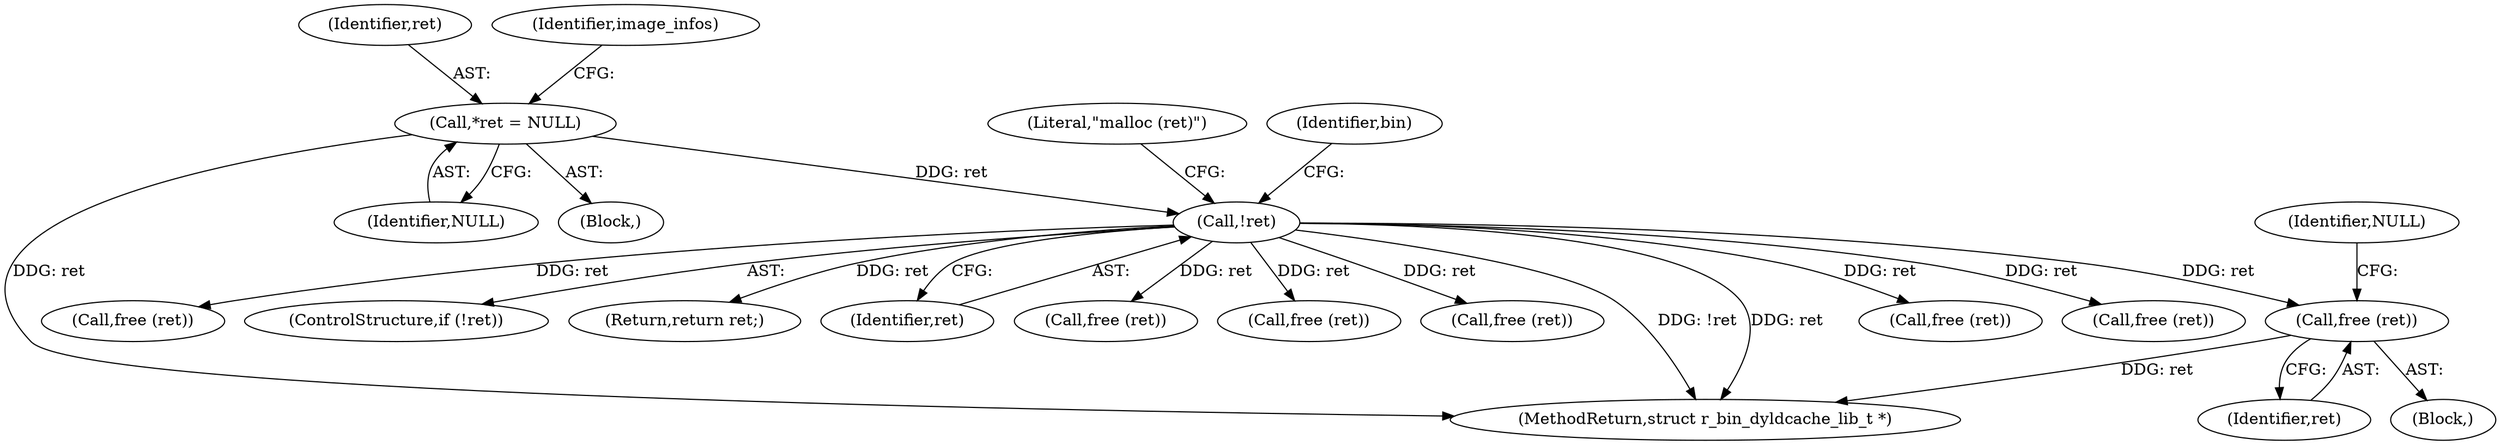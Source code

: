 digraph "0_radare2_4e98402f09a0ef0bb8559a33a4c1988c54938eaf@API" {
"1000237" [label="(Call,free (ret))"];
"1000190" [label="(Call,!ret)"];
"1000122" [label="(Call,*ret = NULL)"];
"1000238" [label="(Identifier,ret)"];
"1000113" [label="(Block,)"];
"1000369" [label="(Call,free (ret))"];
"1000210" [label="(Call,free (ret))"];
"1000194" [label="(Literal,\"malloc (ret)\")"];
"1000189" [label="(ControlStructure,if (!ret))"];
"1000124" [label="(Identifier,NULL)"];
"1000123" [label="(Identifier,ret)"];
"1000122" [label="(Call,*ret = NULL)"];
"1000733" [label="(Return,return ret;)"];
"1000191" [label="(Identifier,ret)"];
"1000127" [label="(Identifier,image_infos)"];
"1000190" [label="(Call,!ret)"];
"1000237" [label="(Call,free (ret))"];
"1000240" [label="(Identifier,NULL)"];
"1000234" [label="(Block,)"];
"1000381" [label="(Call,free (ret))"];
"1000509" [label="(Call,free (ret))"];
"1000201" [label="(Identifier,bin)"];
"1000312" [label="(Call,free (ret))"];
"1000735" [label="(MethodReturn,struct r_bin_dyldcache_lib_t *)"];
"1000290" [label="(Call,free (ret))"];
"1000237" -> "1000234"  [label="AST: "];
"1000237" -> "1000238"  [label="CFG: "];
"1000238" -> "1000237"  [label="AST: "];
"1000240" -> "1000237"  [label="CFG: "];
"1000237" -> "1000735"  [label="DDG: ret"];
"1000190" -> "1000237"  [label="DDG: ret"];
"1000190" -> "1000189"  [label="AST: "];
"1000190" -> "1000191"  [label="CFG: "];
"1000191" -> "1000190"  [label="AST: "];
"1000194" -> "1000190"  [label="CFG: "];
"1000201" -> "1000190"  [label="CFG: "];
"1000190" -> "1000735"  [label="DDG: !ret"];
"1000190" -> "1000735"  [label="DDG: ret"];
"1000122" -> "1000190"  [label="DDG: ret"];
"1000190" -> "1000210"  [label="DDG: ret"];
"1000190" -> "1000290"  [label="DDG: ret"];
"1000190" -> "1000312"  [label="DDG: ret"];
"1000190" -> "1000369"  [label="DDG: ret"];
"1000190" -> "1000381"  [label="DDG: ret"];
"1000190" -> "1000509"  [label="DDG: ret"];
"1000190" -> "1000733"  [label="DDG: ret"];
"1000122" -> "1000113"  [label="AST: "];
"1000122" -> "1000124"  [label="CFG: "];
"1000123" -> "1000122"  [label="AST: "];
"1000124" -> "1000122"  [label="AST: "];
"1000127" -> "1000122"  [label="CFG: "];
"1000122" -> "1000735"  [label="DDG: ret"];
}
